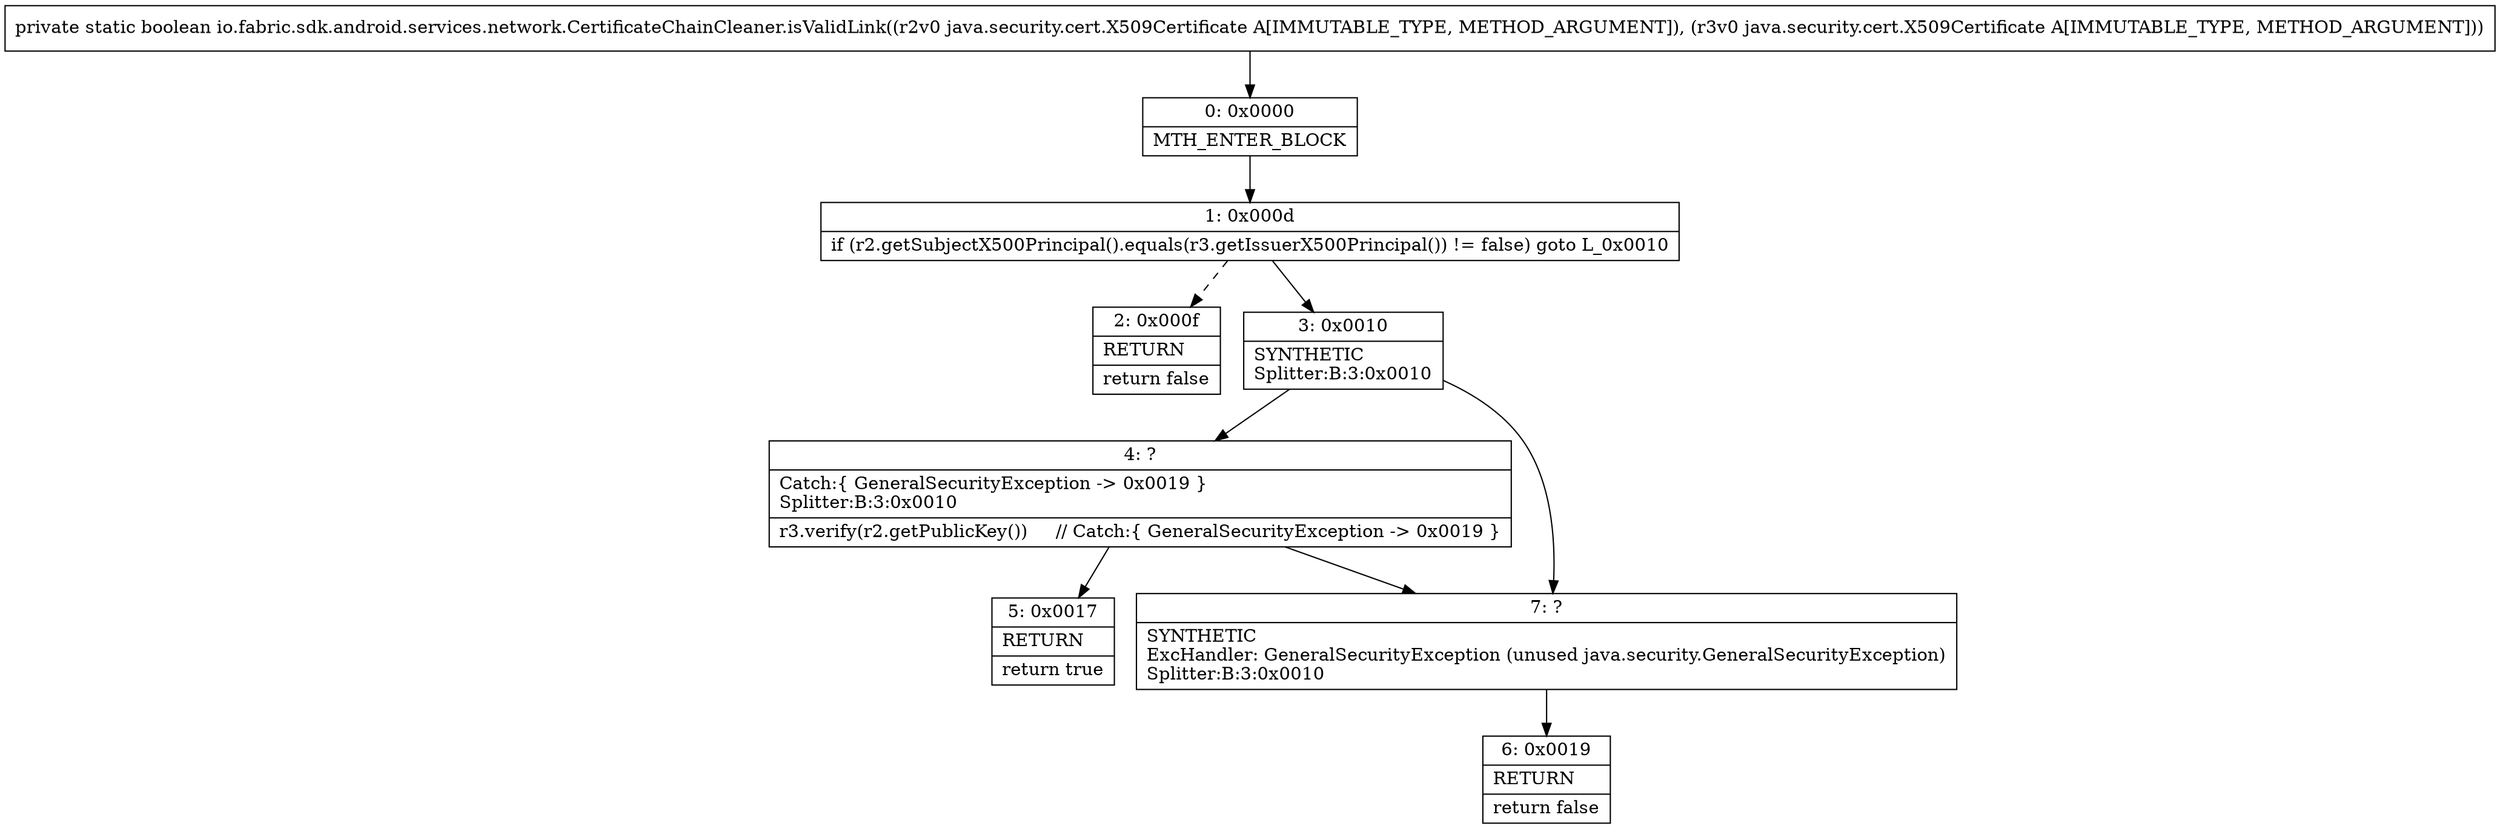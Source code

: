 digraph "CFG forio.fabric.sdk.android.services.network.CertificateChainCleaner.isValidLink(Ljava\/security\/cert\/X509Certificate;Ljava\/security\/cert\/X509Certificate;)Z" {
Node_0 [shape=record,label="{0\:\ 0x0000|MTH_ENTER_BLOCK\l}"];
Node_1 [shape=record,label="{1\:\ 0x000d|if (r2.getSubjectX500Principal().equals(r3.getIssuerX500Principal()) != false) goto L_0x0010\l}"];
Node_2 [shape=record,label="{2\:\ 0x000f|RETURN\l|return false\l}"];
Node_3 [shape=record,label="{3\:\ 0x0010|SYNTHETIC\lSplitter:B:3:0x0010\l}"];
Node_4 [shape=record,label="{4\:\ ?|Catch:\{ GeneralSecurityException \-\> 0x0019 \}\lSplitter:B:3:0x0010\l|r3.verify(r2.getPublicKey())     \/\/ Catch:\{ GeneralSecurityException \-\> 0x0019 \}\l}"];
Node_5 [shape=record,label="{5\:\ 0x0017|RETURN\l|return true\l}"];
Node_6 [shape=record,label="{6\:\ 0x0019|RETURN\l|return false\l}"];
Node_7 [shape=record,label="{7\:\ ?|SYNTHETIC\lExcHandler: GeneralSecurityException (unused java.security.GeneralSecurityException)\lSplitter:B:3:0x0010\l}"];
MethodNode[shape=record,label="{private static boolean io.fabric.sdk.android.services.network.CertificateChainCleaner.isValidLink((r2v0 java.security.cert.X509Certificate A[IMMUTABLE_TYPE, METHOD_ARGUMENT]), (r3v0 java.security.cert.X509Certificate A[IMMUTABLE_TYPE, METHOD_ARGUMENT])) }"];
MethodNode -> Node_0;
Node_0 -> Node_1;
Node_1 -> Node_2[style=dashed];
Node_1 -> Node_3;
Node_3 -> Node_4;
Node_3 -> Node_7;
Node_4 -> Node_5;
Node_4 -> Node_7;
Node_7 -> Node_6;
}

